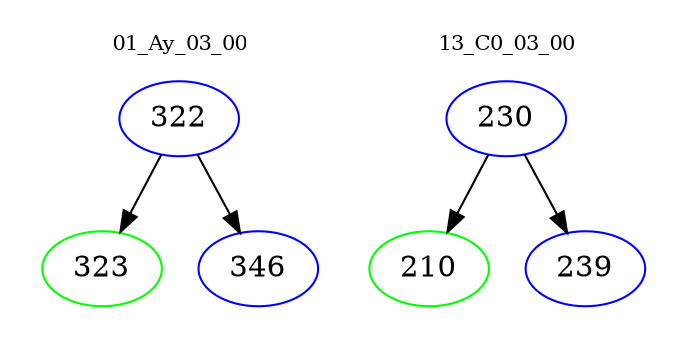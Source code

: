 digraph{
subgraph cluster_0 {
color = white
label = "01_Ay_03_00";
fontsize=10;
T0_322 [label="322", color="blue"]
T0_322 -> T0_323 [color="black"]
T0_323 [label="323", color="green"]
T0_322 -> T0_346 [color="black"]
T0_346 [label="346", color="blue"]
}
subgraph cluster_1 {
color = white
label = "13_C0_03_00";
fontsize=10;
T1_230 [label="230", color="blue"]
T1_230 -> T1_210 [color="black"]
T1_210 [label="210", color="green"]
T1_230 -> T1_239 [color="black"]
T1_239 [label="239", color="blue"]
}
}
